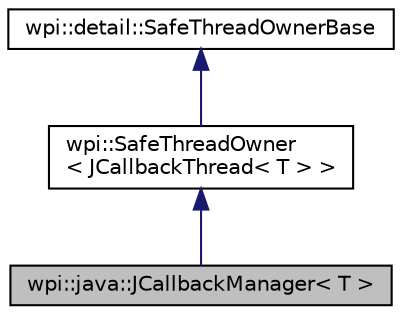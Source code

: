 digraph "wpi::java::JCallbackManager&lt; T &gt;"
{
  edge [fontname="Helvetica",fontsize="10",labelfontname="Helvetica",labelfontsize="10"];
  node [fontname="Helvetica",fontsize="10",shape=record];
  Node1 [label="wpi::java::JCallbackManager\< T \>",height=0.2,width=0.4,color="black", fillcolor="grey75", style="filled", fontcolor="black"];
  Node2 -> Node1 [dir="back",color="midnightblue",fontsize="10",style="solid",fontname="Helvetica"];
  Node2 [label="wpi::SafeThreadOwner\l\< JCallbackThread\< T \> \>",height=0.2,width=0.4,color="black", fillcolor="white", style="filled",URL="$classwpi_1_1SafeThreadOwner.html"];
  Node3 -> Node2 [dir="back",color="midnightblue",fontsize="10",style="solid",fontname="Helvetica"];
  Node3 [label="wpi::detail::SafeThreadOwnerBase",height=0.2,width=0.4,color="black", fillcolor="white", style="filled",URL="$classwpi_1_1detail_1_1SafeThreadOwnerBase.html"];
}
